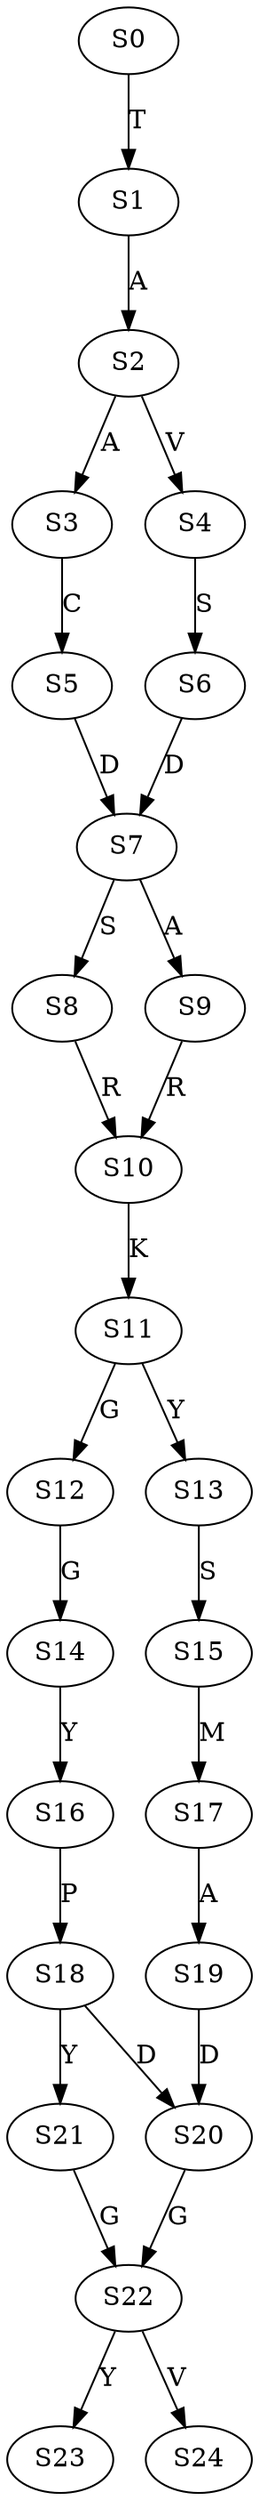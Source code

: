 strict digraph  {
	S0 -> S1 [ label = T ];
	S1 -> S2 [ label = A ];
	S2 -> S3 [ label = A ];
	S2 -> S4 [ label = V ];
	S3 -> S5 [ label = C ];
	S4 -> S6 [ label = S ];
	S5 -> S7 [ label = D ];
	S6 -> S7 [ label = D ];
	S7 -> S8 [ label = S ];
	S7 -> S9 [ label = A ];
	S8 -> S10 [ label = R ];
	S9 -> S10 [ label = R ];
	S10 -> S11 [ label = K ];
	S11 -> S12 [ label = G ];
	S11 -> S13 [ label = Y ];
	S12 -> S14 [ label = G ];
	S13 -> S15 [ label = S ];
	S14 -> S16 [ label = Y ];
	S15 -> S17 [ label = M ];
	S16 -> S18 [ label = P ];
	S17 -> S19 [ label = A ];
	S18 -> S20 [ label = D ];
	S18 -> S21 [ label = Y ];
	S19 -> S20 [ label = D ];
	S20 -> S22 [ label = G ];
	S21 -> S22 [ label = G ];
	S22 -> S23 [ label = Y ];
	S22 -> S24 [ label = V ];
}
